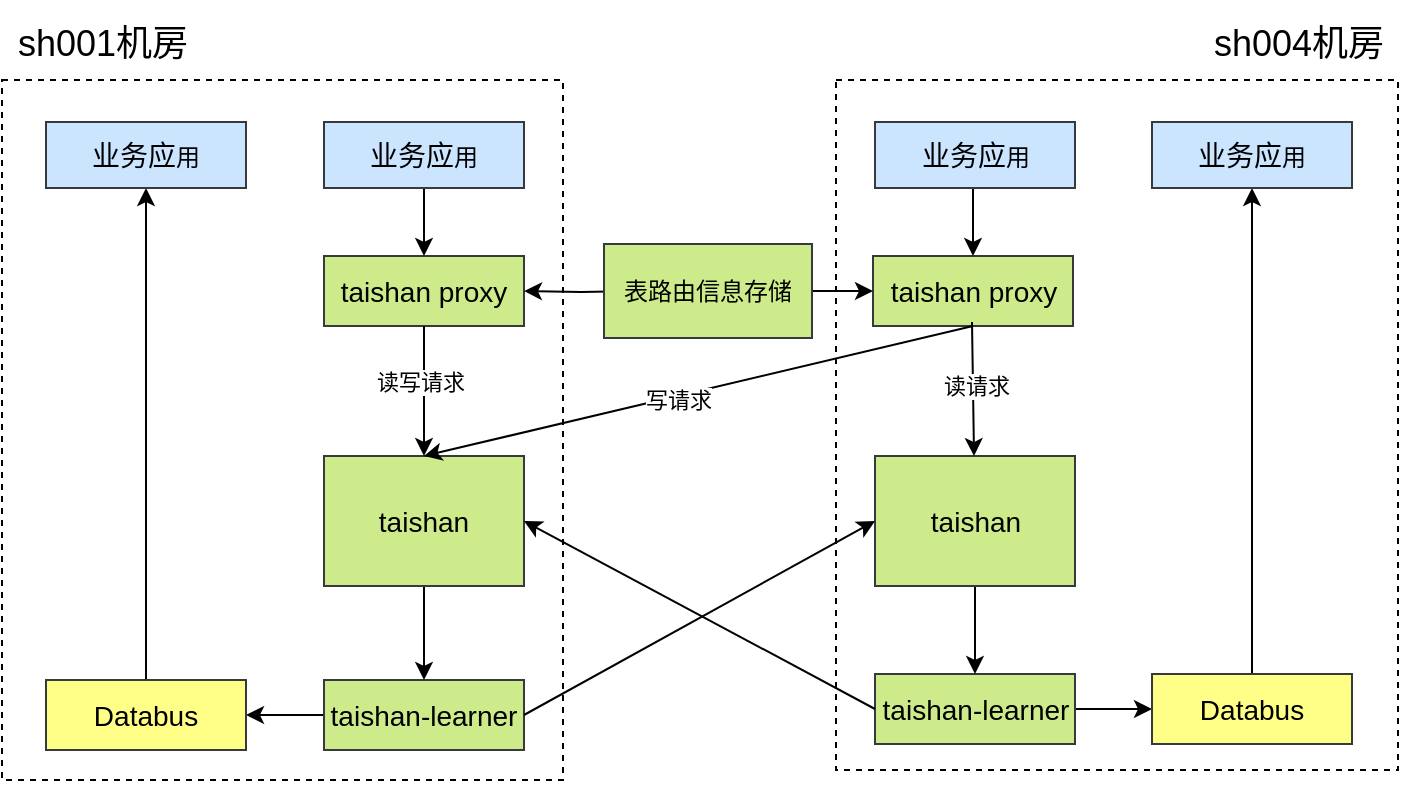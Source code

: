 <mxfile version="24.0.7" type="github">
  <diagram name="第 1 页" id="SUmOYy7VtTRGcbhbjFOq">
    <mxGraphModel dx="1434" dy="761" grid="0" gridSize="10" guides="1" tooltips="1" connect="1" arrows="1" fold="1" page="1" pageScale="1" pageWidth="827" pageHeight="1169" math="0" shadow="0">
      <root>
        <mxCell id="0" />
        <mxCell id="1" parent="0" />
        <mxCell id="boK0VUZgdgZWPOv1TJlZ-16" value="" style="rounded=0;whiteSpace=wrap;html=1;dashed=1;" vertex="1" parent="1">
          <mxGeometry x="30" y="279" width="280.5" height="350" as="geometry" />
        </mxCell>
        <mxCell id="boK0VUZgdgZWPOv1TJlZ-1" value="&lt;font style=&quot;font-size: 14px;&quot;&gt;taishan proxy&lt;/font&gt;" style="rounded=0;whiteSpace=wrap;html=1;fillColor=#cdeb8b;strokeColor=#36393d;" vertex="1" parent="1">
          <mxGeometry x="191" y="367" width="100" height="35" as="geometry" />
        </mxCell>
        <mxCell id="boK0VUZgdgZWPOv1TJlZ-74" style="edgeStyle=orthogonalEdgeStyle;rounded=0;orthogonalLoop=1;jettySize=auto;html=1;exitX=0.5;exitY=1;exitDx=0;exitDy=0;entryX=0.5;entryY=0;entryDx=0;entryDy=0;" edge="1" parent="1" source="boK0VUZgdgZWPOv1TJlZ-6" target="boK0VUZgdgZWPOv1TJlZ-1">
          <mxGeometry relative="1" as="geometry" />
        </mxCell>
        <mxCell id="boK0VUZgdgZWPOv1TJlZ-6" value="&lt;font style=&quot;font-size: 14px;&quot;&gt;业务应&lt;/font&gt;用" style="rounded=0;whiteSpace=wrap;html=1;fillColor=#cce5ff;strokeColor=#36393d;" vertex="1" parent="1">
          <mxGeometry x="191" y="300" width="100" height="33" as="geometry" />
        </mxCell>
        <mxCell id="boK0VUZgdgZWPOv1TJlZ-21" value="&lt;span style=&quot;font-weight: normal;&quot;&gt;&lt;font style=&quot;font-size: 18px;&quot;&gt;sh001机房&lt;/font&gt;&lt;/span&gt;" style="text;strokeColor=none;fillColor=none;html=1;fontSize=24;fontStyle=1;verticalAlign=middle;align=center;" vertex="1" parent="1">
          <mxGeometry x="30" y="239" width="100" height="40" as="geometry" />
        </mxCell>
        <mxCell id="boK0VUZgdgZWPOv1TJlZ-96" style="edgeStyle=orthogonalEdgeStyle;rounded=0;orthogonalLoop=1;jettySize=auto;html=1;exitX=0;exitY=0.5;exitDx=0;exitDy=0;entryX=1;entryY=0.5;entryDx=0;entryDy=0;" edge="1" parent="1" source="boK0VUZgdgZWPOv1TJlZ-66" target="boK0VUZgdgZWPOv1TJlZ-95">
          <mxGeometry relative="1" as="geometry" />
        </mxCell>
        <mxCell id="boK0VUZgdgZWPOv1TJlZ-66" value="&lt;font style=&quot;font-size: 14px;&quot;&gt;taishan-learner&lt;/font&gt;" style="rounded=0;whiteSpace=wrap;html=1;fillColor=#cdeb8b;strokeColor=#36393d;" vertex="1" parent="1">
          <mxGeometry x="191" y="579" width="100" height="35" as="geometry" />
        </mxCell>
        <mxCell id="boK0VUZgdgZWPOv1TJlZ-67" value="" style="rounded=0;whiteSpace=wrap;html=1;dashed=1;" vertex="1" parent="1">
          <mxGeometry x="447" y="279" width="281" height="345" as="geometry" />
        </mxCell>
        <mxCell id="boK0VUZgdgZWPOv1TJlZ-68" value="&lt;font style=&quot;font-size: 14px;&quot;&gt;taishan proxy&lt;/font&gt;" style="rounded=0;whiteSpace=wrap;html=1;fillColor=#cdeb8b;strokeColor=#36393d;" vertex="1" parent="1">
          <mxGeometry x="465.5" y="367" width="100" height="35" as="geometry" />
        </mxCell>
        <mxCell id="boK0VUZgdgZWPOv1TJlZ-75" style="edgeStyle=orthogonalEdgeStyle;rounded=0;orthogonalLoop=1;jettySize=auto;html=1;exitX=0.5;exitY=1;exitDx=0;exitDy=0;entryX=0.5;entryY=0;entryDx=0;entryDy=0;" edge="1" parent="1" source="boK0VUZgdgZWPOv1TJlZ-69" target="boK0VUZgdgZWPOv1TJlZ-68">
          <mxGeometry relative="1" as="geometry" />
        </mxCell>
        <mxCell id="boK0VUZgdgZWPOv1TJlZ-69" value="&lt;font style=&quot;font-size: 14px;&quot;&gt;业务应&lt;/font&gt;用" style="rounded=0;whiteSpace=wrap;html=1;fillColor=#cce5ff;strokeColor=#36393d;" vertex="1" parent="1">
          <mxGeometry x="466.5" y="300" width="100" height="33" as="geometry" />
        </mxCell>
        <mxCell id="boK0VUZgdgZWPOv1TJlZ-70" value="&lt;span style=&quot;font-weight: normal;&quot;&gt;&lt;font style=&quot;font-size: 18px;&quot;&gt;sh004机房&lt;/font&gt;&lt;/span&gt;" style="text;strokeColor=none;fillColor=none;html=1;fontSize=24;fontStyle=1;verticalAlign=middle;align=center;" vertex="1" parent="1">
          <mxGeometry x="628" y="239" width="100" height="40" as="geometry" />
        </mxCell>
        <mxCell id="boK0VUZgdgZWPOv1TJlZ-98" style="edgeStyle=orthogonalEdgeStyle;rounded=0;orthogonalLoop=1;jettySize=auto;html=1;exitX=1;exitY=0.5;exitDx=0;exitDy=0;" edge="1" parent="1" source="boK0VUZgdgZWPOv1TJlZ-73" target="boK0VUZgdgZWPOv1TJlZ-97">
          <mxGeometry relative="1" as="geometry" />
        </mxCell>
        <mxCell id="boK0VUZgdgZWPOv1TJlZ-73" value="&lt;font style=&quot;font-size: 14px;&quot;&gt;taishan-learner&lt;/font&gt;" style="rounded=0;whiteSpace=wrap;html=1;fillColor=#cdeb8b;strokeColor=#36393d;" vertex="1" parent="1">
          <mxGeometry x="466.5" y="576" width="100" height="35" as="geometry" />
        </mxCell>
        <mxCell id="boK0VUZgdgZWPOv1TJlZ-84" style="edgeStyle=orthogonalEdgeStyle;rounded=0;orthogonalLoop=1;jettySize=auto;html=1;exitX=0.5;exitY=1;exitDx=0;exitDy=0;entryX=0.5;entryY=0;entryDx=0;entryDy=0;" edge="1" parent="1" source="boK0VUZgdgZWPOv1TJlZ-77" target="boK0VUZgdgZWPOv1TJlZ-73">
          <mxGeometry relative="1" as="geometry" />
        </mxCell>
        <mxCell id="boK0VUZgdgZWPOv1TJlZ-77" value="&lt;font style=&quot;font-size: 14px;&quot;&gt;taishan&lt;/font&gt;" style="rounded=0;whiteSpace=wrap;html=1;fillColor=#cdeb8b;strokeColor=#36393d;" vertex="1" parent="1">
          <mxGeometry x="466.5" y="467" width="100" height="65" as="geometry" />
        </mxCell>
        <mxCell id="boK0VUZgdgZWPOv1TJlZ-83" style="edgeStyle=orthogonalEdgeStyle;rounded=0;orthogonalLoop=1;jettySize=auto;html=1;exitX=0.5;exitY=1;exitDx=0;exitDy=0;entryX=0.5;entryY=0;entryDx=0;entryDy=0;" edge="1" parent="1" source="boK0VUZgdgZWPOv1TJlZ-78" target="boK0VUZgdgZWPOv1TJlZ-66">
          <mxGeometry relative="1" as="geometry" />
        </mxCell>
        <mxCell id="boK0VUZgdgZWPOv1TJlZ-78" value="&lt;font style=&quot;font-size: 14px;&quot;&gt;taishan&lt;/font&gt;" style="rounded=0;whiteSpace=wrap;html=1;fillColor=#cdeb8b;strokeColor=#36393d;" vertex="1" parent="1">
          <mxGeometry x="191" y="467" width="100" height="65" as="geometry" />
        </mxCell>
        <mxCell id="boK0VUZgdgZWPOv1TJlZ-80" value="" style="endArrow=classic;html=1;rounded=0;exitX=0.5;exitY=1;exitDx=0;exitDy=0;entryX=0.5;entryY=0;entryDx=0;entryDy=0;" edge="1" parent="1" source="boK0VUZgdgZWPOv1TJlZ-1" target="boK0VUZgdgZWPOv1TJlZ-78">
          <mxGeometry width="50" height="50" relative="1" as="geometry">
            <mxPoint x="472" y="572" as="sourcePoint" />
            <mxPoint x="522" y="522" as="targetPoint" />
          </mxGeometry>
        </mxCell>
        <mxCell id="boK0VUZgdgZWPOv1TJlZ-103" value="读写请求" style="edgeLabel;html=1;align=center;verticalAlign=middle;resizable=0;points=[];" vertex="1" connectable="0" parent="boK0VUZgdgZWPOv1TJlZ-80">
          <mxGeometry x="-0.139" y="-2" relative="1" as="geometry">
            <mxPoint as="offset" />
          </mxGeometry>
        </mxCell>
        <mxCell id="boK0VUZgdgZWPOv1TJlZ-81" value="" style="endArrow=classic;html=1;rounded=0;exitX=0.5;exitY=1;exitDx=0;exitDy=0;entryX=0.5;entryY=0;entryDx=0;entryDy=0;" edge="1" parent="1" source="boK0VUZgdgZWPOv1TJlZ-68" target="boK0VUZgdgZWPOv1TJlZ-78">
          <mxGeometry width="50" height="50" relative="1" as="geometry">
            <mxPoint x="337" y="627" as="sourcePoint" />
            <mxPoint x="387" y="577" as="targetPoint" />
          </mxGeometry>
        </mxCell>
        <mxCell id="boK0VUZgdgZWPOv1TJlZ-104" value="写请求" style="edgeLabel;html=1;align=center;verticalAlign=middle;resizable=0;points=[];" vertex="1" connectable="0" parent="boK0VUZgdgZWPOv1TJlZ-81">
          <mxGeometry x="0.078" y="2" relative="1" as="geometry">
            <mxPoint as="offset" />
          </mxGeometry>
        </mxCell>
        <mxCell id="boK0VUZgdgZWPOv1TJlZ-82" value="" style="endArrow=classic;html=1;rounded=0;" edge="1" parent="1" target="boK0VUZgdgZWPOv1TJlZ-77">
          <mxGeometry width="50" height="50" relative="1" as="geometry">
            <mxPoint x="515" y="400" as="sourcePoint" />
            <mxPoint x="422" y="522" as="targetPoint" />
          </mxGeometry>
        </mxCell>
        <mxCell id="boK0VUZgdgZWPOv1TJlZ-105" value="读请求" style="edgeLabel;html=1;align=center;verticalAlign=middle;resizable=0;points=[];" vertex="1" connectable="0" parent="boK0VUZgdgZWPOv1TJlZ-82">
          <mxGeometry x="-0.044" y="1" relative="1" as="geometry">
            <mxPoint as="offset" />
          </mxGeometry>
        </mxCell>
        <mxCell id="boK0VUZgdgZWPOv1TJlZ-86" style="edgeStyle=orthogonalEdgeStyle;rounded=0;orthogonalLoop=1;jettySize=auto;html=1;exitX=1;exitY=0.5;exitDx=0;exitDy=0;entryX=0;entryY=0.5;entryDx=0;entryDy=0;" edge="1" parent="1" source="boK0VUZgdgZWPOv1TJlZ-85" target="boK0VUZgdgZWPOv1TJlZ-68">
          <mxGeometry relative="1" as="geometry" />
        </mxCell>
        <mxCell id="boK0VUZgdgZWPOv1TJlZ-87" style="edgeStyle=orthogonalEdgeStyle;rounded=0;orthogonalLoop=1;jettySize=auto;html=1;exitX=0;exitY=0.5;exitDx=0;exitDy=0;entryX=1;entryY=0.5;entryDx=0;entryDy=0;" edge="1" parent="1" target="boK0VUZgdgZWPOv1TJlZ-1">
          <mxGeometry relative="1" as="geometry">
            <mxPoint x="348" y="384.5" as="sourcePoint" />
          </mxGeometry>
        </mxCell>
        <mxCell id="boK0VUZgdgZWPOv1TJlZ-85" value="表路由信息存储" style="rounded=0;whiteSpace=wrap;html=1;fillColor=#cdeb8b;strokeColor=#36393d;" vertex="1" parent="1">
          <mxGeometry x="331" y="361" width="104" height="47" as="geometry" />
        </mxCell>
        <mxCell id="boK0VUZgdgZWPOv1TJlZ-88" style="edgeStyle=orthogonalEdgeStyle;rounded=0;orthogonalLoop=1;jettySize=auto;html=1;exitX=0.5;exitY=1;exitDx=0;exitDy=0;" edge="1" parent="1" source="boK0VUZgdgZWPOv1TJlZ-67" target="boK0VUZgdgZWPOv1TJlZ-67">
          <mxGeometry relative="1" as="geometry" />
        </mxCell>
        <mxCell id="boK0VUZgdgZWPOv1TJlZ-90" value="" style="endArrow=classic;html=1;rounded=0;exitX=1;exitY=0.5;exitDx=0;exitDy=0;entryX=0;entryY=0.5;entryDx=0;entryDy=0;" edge="1" parent="1" source="boK0VUZgdgZWPOv1TJlZ-66" target="boK0VUZgdgZWPOv1TJlZ-77">
          <mxGeometry width="50" height="50" relative="1" as="geometry">
            <mxPoint x="415" y="545" as="sourcePoint" />
            <mxPoint x="465" y="495" as="targetPoint" />
          </mxGeometry>
        </mxCell>
        <mxCell id="boK0VUZgdgZWPOv1TJlZ-91" value="" style="endArrow=classic;html=1;rounded=0;exitX=0;exitY=0.5;exitDx=0;exitDy=0;entryX=1;entryY=0.5;entryDx=0;entryDy=0;" edge="1" parent="1" source="boK0VUZgdgZWPOv1TJlZ-73" target="boK0VUZgdgZWPOv1TJlZ-78">
          <mxGeometry width="50" height="50" relative="1" as="geometry">
            <mxPoint x="415" y="545" as="sourcePoint" />
            <mxPoint x="465" y="495" as="targetPoint" />
          </mxGeometry>
        </mxCell>
        <mxCell id="boK0VUZgdgZWPOv1TJlZ-101" style="edgeStyle=orthogonalEdgeStyle;rounded=0;orthogonalLoop=1;jettySize=auto;html=1;exitX=0.5;exitY=0;exitDx=0;exitDy=0;" edge="1" parent="1" source="boK0VUZgdgZWPOv1TJlZ-95" target="boK0VUZgdgZWPOv1TJlZ-99">
          <mxGeometry relative="1" as="geometry" />
        </mxCell>
        <mxCell id="boK0VUZgdgZWPOv1TJlZ-95" value="&lt;span style=&quot;font-size: 14px;&quot;&gt;Databus&lt;/span&gt;" style="rounded=0;whiteSpace=wrap;html=1;fillColor=#ffff88;strokeColor=#36393d;" vertex="1" parent="1">
          <mxGeometry x="52" y="579" width="100" height="35" as="geometry" />
        </mxCell>
        <mxCell id="boK0VUZgdgZWPOv1TJlZ-102" style="edgeStyle=orthogonalEdgeStyle;rounded=0;orthogonalLoop=1;jettySize=auto;html=1;exitX=0.5;exitY=0;exitDx=0;exitDy=0;entryX=0.5;entryY=1;entryDx=0;entryDy=0;" edge="1" parent="1" source="boK0VUZgdgZWPOv1TJlZ-97" target="boK0VUZgdgZWPOv1TJlZ-100">
          <mxGeometry relative="1" as="geometry" />
        </mxCell>
        <mxCell id="boK0VUZgdgZWPOv1TJlZ-97" value="&lt;span style=&quot;font-size: 14px;&quot;&gt;Databus&lt;/span&gt;" style="rounded=0;whiteSpace=wrap;html=1;fillColor=#ffff88;strokeColor=#36393d;" vertex="1" parent="1">
          <mxGeometry x="605" y="576" width="100" height="35" as="geometry" />
        </mxCell>
        <mxCell id="boK0VUZgdgZWPOv1TJlZ-99" value="&lt;font style=&quot;font-size: 14px;&quot;&gt;业务应&lt;/font&gt;用" style="rounded=0;whiteSpace=wrap;html=1;fillColor=#cce5ff;strokeColor=#36393d;" vertex="1" parent="1">
          <mxGeometry x="52" y="300" width="100" height="33" as="geometry" />
        </mxCell>
        <mxCell id="boK0VUZgdgZWPOv1TJlZ-100" value="&lt;font style=&quot;font-size: 14px;&quot;&gt;业务应&lt;/font&gt;用" style="rounded=0;whiteSpace=wrap;html=1;fillColor=#cce5ff;strokeColor=#36393d;" vertex="1" parent="1">
          <mxGeometry x="605" y="300" width="100" height="33" as="geometry" />
        </mxCell>
      </root>
    </mxGraphModel>
  </diagram>
</mxfile>
